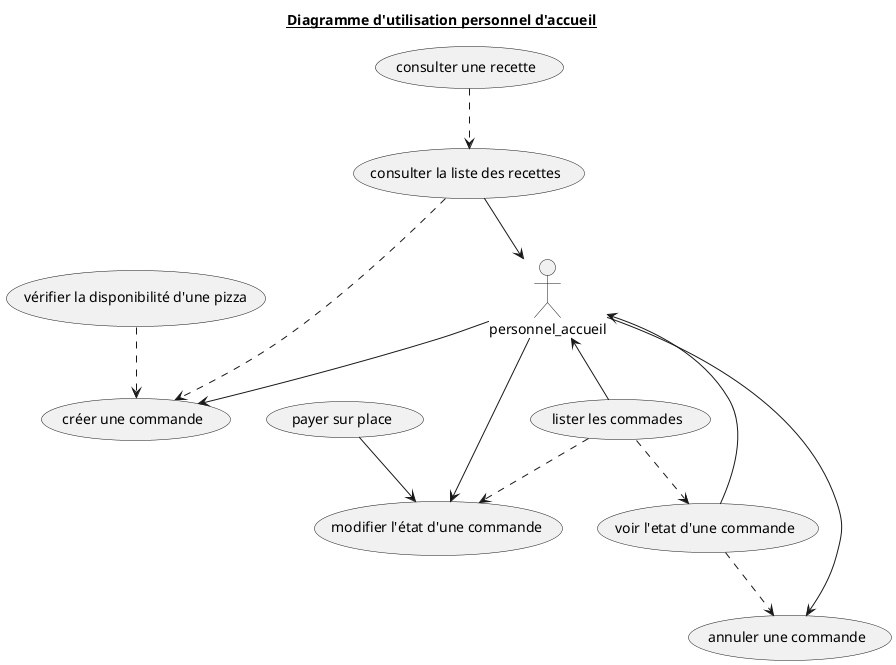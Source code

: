 @startuml Accueil_UseCaseDiagram

title <u>Diagramme d'utilisation personnel d'accueil</u>
'left to right direction
actor personnel_accueil as ACCUEIL

'COMMANDES
    (créer une commande) AS CREATE_CMD
    (lister les commades) AS LIST_CMD
    (voir l'etat d'une commande) AS SHOW_STATE_CMD
    (modifier l'état d'une commande) AS MODIFY_STATE_CMD
    (payer sur place) AS PAY_STORE_CMD
    (annuler une commande) AS CANCEL_CMD

' RECETTE
    (consulter la liste des recettes) AS LIST_RECIPE
    (consulter une recette) AS SHOW_RECIPE
    (vérifier la disponibilité d'une pizza) AS AVAIL_RECIPE

' INGREDIENTS

ACCUEIL <-u- LIST_RECIPE
ACCUEIL --> CREATE_CMD

ACCUEIL --> MODIFY_STATE_CMD

ACCUEIL <-- LIST_CMD
ACCUEIL <-- SHOW_STATE_CMD
ACCUEIL --> CANCEL_CMD

SHOW_RECIPE ..> LIST_RECIPE
AVAIL_RECIPE ..> CREATE_CMD

SHOW_STATE_CMD ..> CANCEL_CMD
PAY_STORE_CMD --> MODIFY_STATE_CMD
LIST_CMD ..> SHOW_STATE_CMD
LIST_CMD ..> MODIFY_STATE_CMD

LIST_RECIPE ..> CREATE_CMD

@enduml